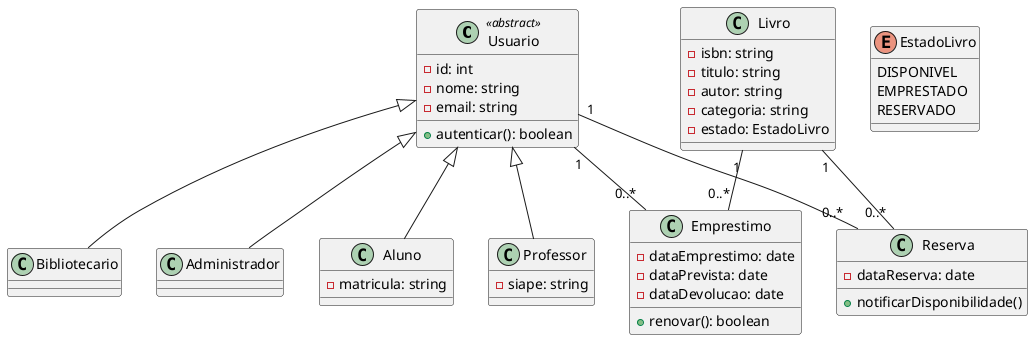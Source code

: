 @startuml Biblioteca-Classes
class Usuario <<abstract>> {
  -id: int
  -nome: string
  -email: string
  +autenticar(): boolean
}

class Aluno {
  -matricula: string
}
class Professor {
  -siape: string
}
class Bibliotecario
class Administrador

Usuario <|-- Aluno
Usuario <|-- Professor
Usuario <|-- Bibliotecario
Usuario <|-- Administrador

class Livro {
  -isbn: string
  -titulo: string
  -autor: string
  -categoria: string
  -estado: EstadoLivro
}

enum EstadoLivro {
  DISPONIVEL
  EMPRESTADO
  RESERVADO
}

class Emprestimo {
  -dataEmprestimo: date
  -dataPrevista: date
  -dataDevolucao: date
  +renovar(): boolean
}

class Reserva {
  -dataReserva: date
  +notificarDisponibilidade()
}

Usuario "1" -- "0..*" Emprestimo
Livro   "1" -- "0..*" Emprestimo

Usuario "1" -- "0..*" Reserva
Livro   "1" -- "0..*" Reserva
@enduml
